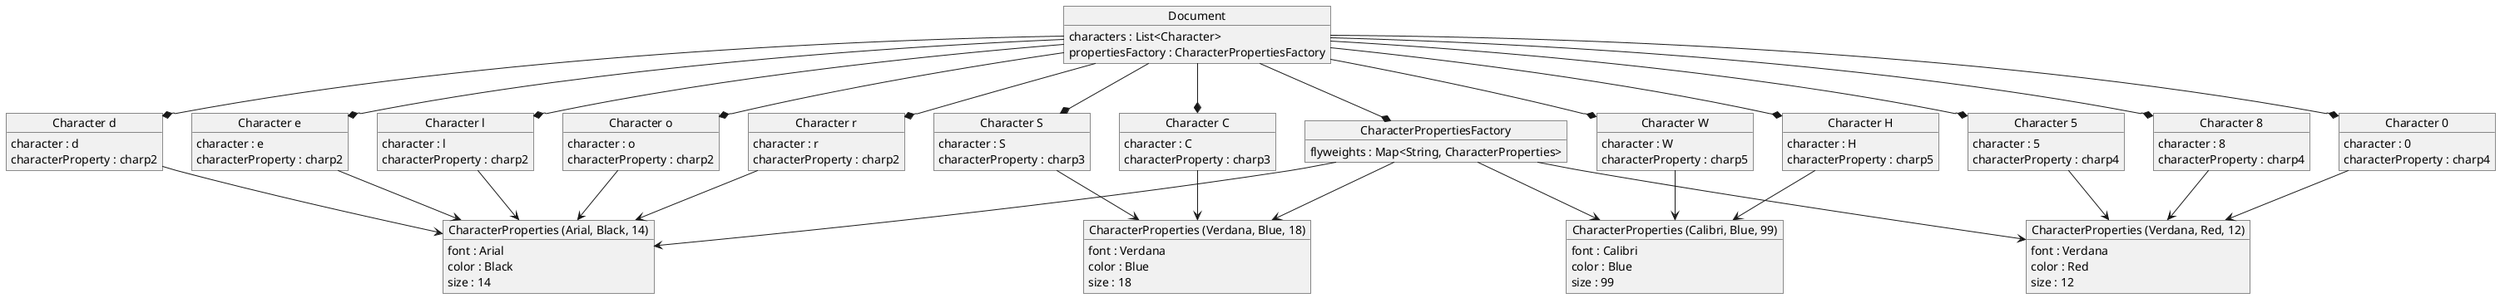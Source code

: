 @startuml
object "Document" as d {
    characters : List<Character>
    propertiesFactory : CharacterPropertiesFactory
}

object "CharacterPropertiesFactory" as cpf {
    flyweights : Map<String, CharacterProperties>
}

'object "CharacterProperties (Arial, Black, 16)" as charp1 {
'    font : Arial
'    color : Black
'    size : 16
'}
object "CharacterProperties (Arial, Black, 14)" as charp2 {
    font : Arial
    color : Black
    size : 14
}
object "CharacterProperties (Verdana, Blue, 18)" as charp3 {
    font : Verdana
    color : Blue
    size : 18
}
object "CharacterProperties (Verdana, Red, 12)" as charp4 {
    font : Verdana
    color : Red
    size : 12
}
object "CharacterProperties (Calibri, Blue, 99)" as charp5 {
    font : Calibri
    color : Blue
    size : 99
}

object "Character H" as c1 {
    character : H
    characterProperty : charp5
}
object "Character e" as c2 {
    character : e
    characterProperty : charp2
}
object "Character l" as c3 {
    character : l
    characterProperty : charp2
}
object "Character o" as c4 {
    character : o
    characterProperty : charp2
}
object "Character W" as c5 {
    character : W
    characterProperty : charp5
}
object "Character r" as c6 {
    character : r
    characterProperty : charp2
}
object "Character d" as c7 {
    character : d
    characterProperty : charp2
}
object "Character C" as c8 {
    character : C
    characterProperty : charp3
}
object "Character S" as c9 {
    character : S
    characterProperty : charp3
}
object "Character 5" as c10 {
    character : 5
    characterProperty : charp4
}
object "Character 8" as c11 {
    character : 8
    characterProperty : charp4
}
object "Character 0" as c12 {
    character : 0
    characterProperty : charp4
}

d --* cpf
d --* c1
d --* c2
d --* c3
d --* c4
d --* c5
d --* c6
d --* c7
d --* c8
d --* c9
d --* c10
d --* c11
d --* c12

'cpf --> charp1
cpf --> charp2
cpf --> charp3
cpf --> charp4
cpf --> charp5

c1 --> charp5
c2 --> charp2
c3 --> charp2
c4 --> charp2
c5 --> charp5
c6 --> charp2
c7 --> charp2
c8 --> charp3
c9 --> charp3
c10 --> charp4
c11 --> charp4
c12 --> charp4
@enduml